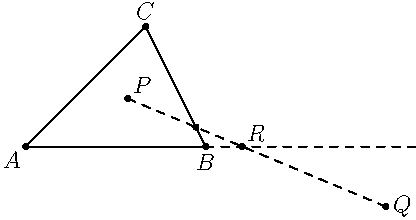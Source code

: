picture basePicture;
currentpicture = basePicture;
unitsize(30);

pair PInner  = (1.7,0.8);
pair A = (0,0);
pair B = (3,0);
pair C = (2,2);

draw(A--B--C--cycle);

dot("$A$",(0,0),SW);
dot("$B$",(3,0),S);
dot("$C$",(2,2),N);
dot("$P$",PInner,NE);

pair Q = (6,-1);
dot("$Q$",Q,E);
draw(B--(6.5,0),p=dashed);

draw(Q--PInner,p=dashed);
dot(extension(PInner,Q,B,C));
dot("$R$",extension(PInner,Q,A,B),NE);


shipout(format="pdf");
